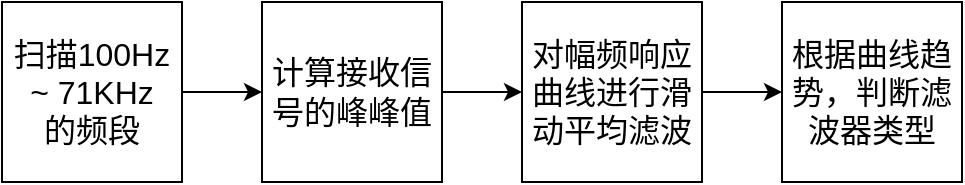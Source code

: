 <mxfile version="28.0.7">
  <diagram name="第 1 页" id="fxpgeDOExwINhZjM0Ih0">
    <mxGraphModel dx="713" dy="393" grid="1" gridSize="10" guides="1" tooltips="1" connect="1" arrows="1" fold="1" page="1" pageScale="1" pageWidth="827" pageHeight="1169" math="0" shadow="0">
      <root>
        <mxCell id="0" />
        <mxCell id="1" parent="0" />
        <mxCell id="uIcFa34I3bBpMjSFiiiW-3" value="" style="edgeStyle=orthogonalEdgeStyle;rounded=0;orthogonalLoop=1;jettySize=auto;html=1;" parent="1" source="uIcFa34I3bBpMjSFiiiW-1" target="uIcFa34I3bBpMjSFiiiW-2" edge="1">
          <mxGeometry relative="1" as="geometry" />
        </mxCell>
        <mxCell id="uIcFa34I3bBpMjSFiiiW-1" value="&lt;font style=&quot;font-size: 16px;&quot;&gt;扫描100Hz ~ 71KHz&lt;/font&gt;&lt;div&gt;&lt;font style=&quot;font-size: 16px;&quot;&gt;的频段&lt;/font&gt;&lt;/div&gt;" style="rounded=0;whiteSpace=wrap;html=1;" parent="1" vertex="1">
          <mxGeometry x="50" y="680" width="90" height="90" as="geometry" />
        </mxCell>
        <mxCell id="uIcFa34I3bBpMjSFiiiW-5" value="" style="edgeStyle=orthogonalEdgeStyle;rounded=0;orthogonalLoop=1;jettySize=auto;html=1;" parent="1" source="uIcFa34I3bBpMjSFiiiW-2" target="uIcFa34I3bBpMjSFiiiW-4" edge="1">
          <mxGeometry relative="1" as="geometry" />
        </mxCell>
        <mxCell id="uIcFa34I3bBpMjSFiiiW-2" value="&lt;font style=&quot;font-size: 16px;&quot;&gt;计算接收信号的峰峰值&lt;/font&gt;" style="whiteSpace=wrap;html=1;rounded=0;" parent="1" vertex="1">
          <mxGeometry x="180" y="680" width="90" height="90" as="geometry" />
        </mxCell>
        <mxCell id="uIcFa34I3bBpMjSFiiiW-7" value="" style="edgeStyle=orthogonalEdgeStyle;rounded=0;orthogonalLoop=1;jettySize=auto;html=1;" parent="1" source="uIcFa34I3bBpMjSFiiiW-4" target="uIcFa34I3bBpMjSFiiiW-6" edge="1">
          <mxGeometry relative="1" as="geometry" />
        </mxCell>
        <mxCell id="uIcFa34I3bBpMjSFiiiW-4" value="&lt;font style=&quot;font-size: 16px;&quot;&gt;对幅频响应曲线进行滑动平均滤波&lt;/font&gt;" style="whiteSpace=wrap;html=1;rounded=0;" parent="1" vertex="1">
          <mxGeometry x="310" y="680" width="90" height="90" as="geometry" />
        </mxCell>
        <mxCell id="uIcFa34I3bBpMjSFiiiW-6" value="&lt;font style=&quot;font-size: 16px;&quot;&gt;根据曲线趋势，&lt;/font&gt;&lt;span style=&quot;font-size: 16px; background-color: transparent; color: light-dark(rgb(0, 0, 0), rgb(255, 255, 255));&quot;&gt;判断滤波器类型&lt;/span&gt;" style="whiteSpace=wrap;html=1;rounded=0;" parent="1" vertex="1">
          <mxGeometry x="440" y="680" width="90" height="90" as="geometry" />
        </mxCell>
      </root>
    </mxGraphModel>
  </diagram>
</mxfile>
